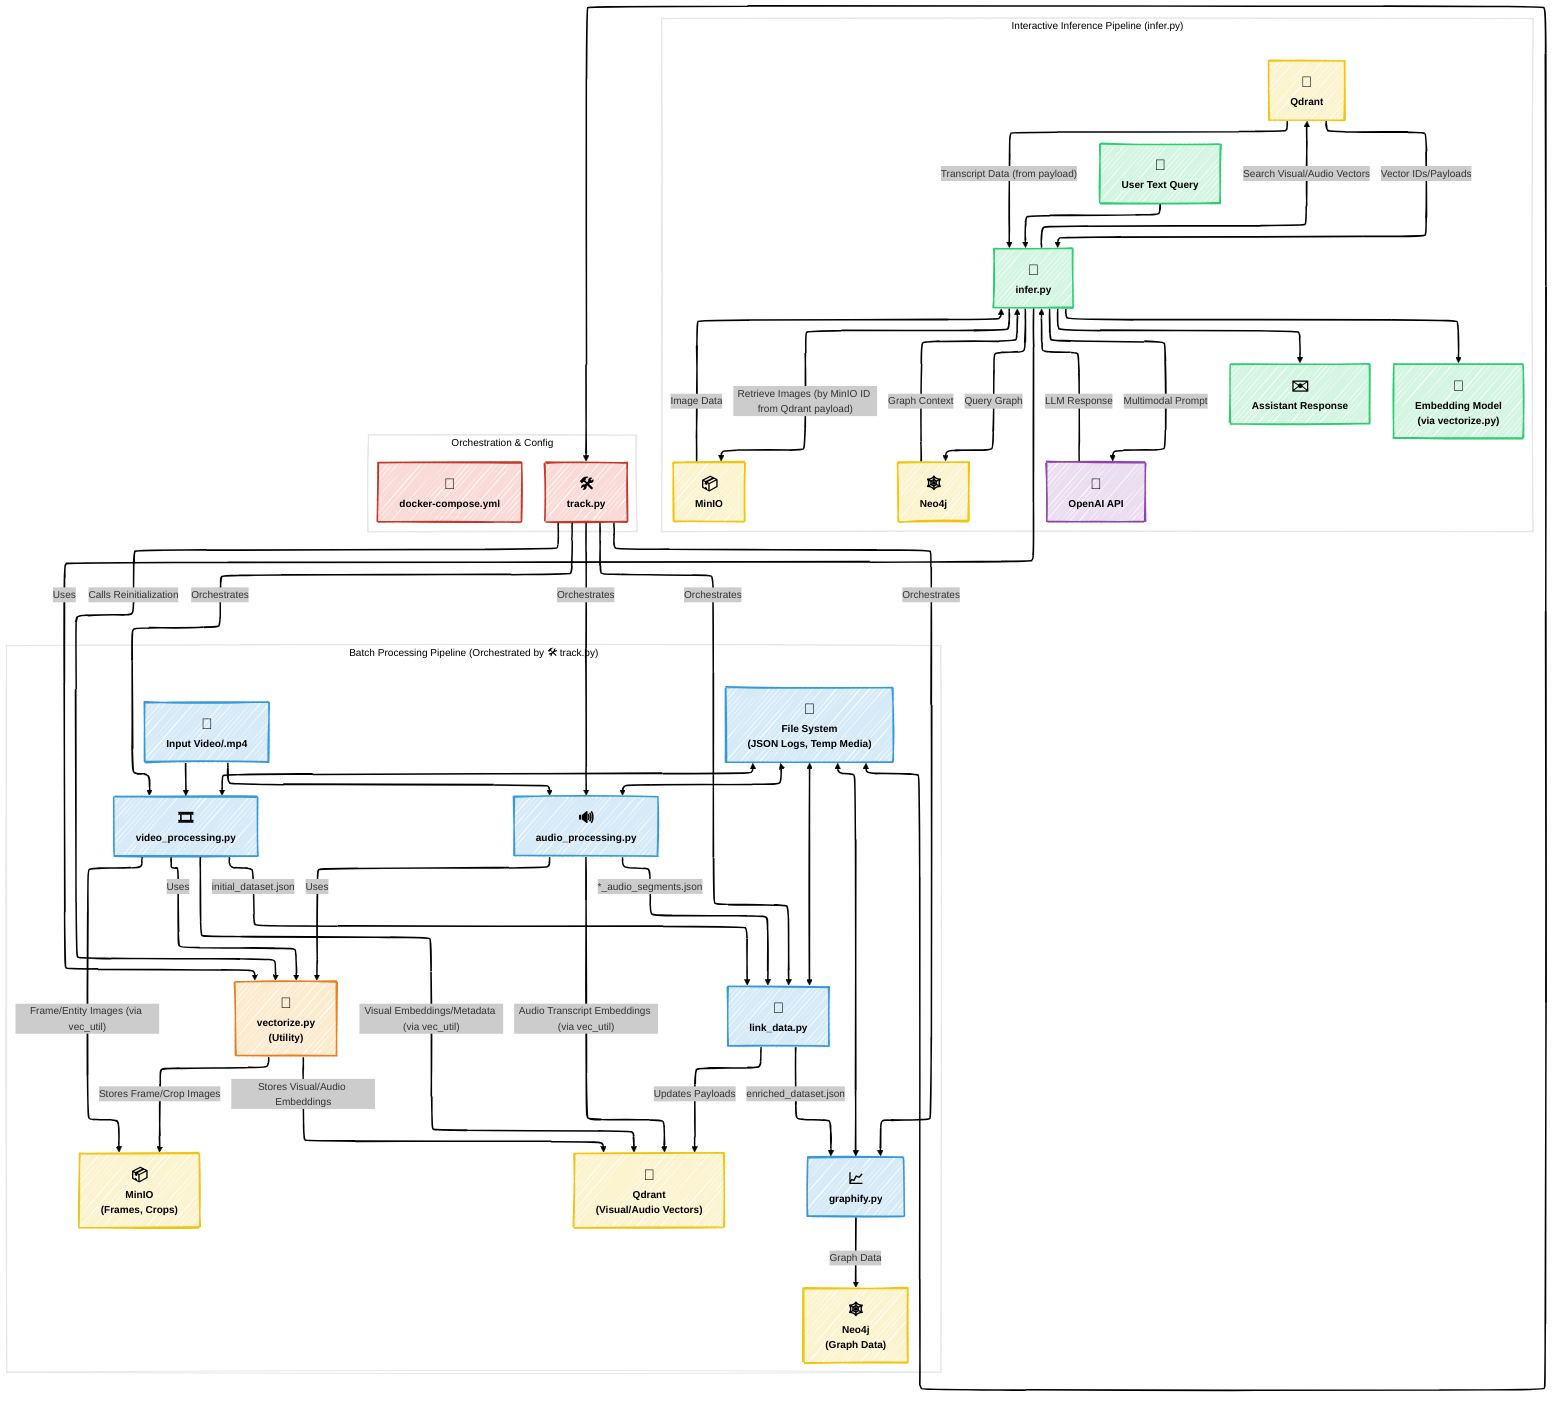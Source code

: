 ---
config:
  theme: neo
  look: handDrawn
  layout: elk
---
flowchart TD
 subgraph subGraph0["Batch Processing Pipeline (Orchestrated by 🛠️ track.py)"]
    direction LR
        raw_video@{ label: "<span style='font-size:1.5em'>🎥</span><br>Input Video/.mp4" }
        vp@{ label: "<span style='font-size:1.5em'>🎞️</span><br>video_processing.py" }
        ap@{ label: "<span style='font-size:1.5em'>🔊</span><br>audio_processing.py" }
        ld@{ label: "<span style='font-size:1.5em'>🔗</span><br>link_data.py" }
        gp@{ label: "<span style='font-size:1.5em'>📈</span><br>graphify.py" }
        vec_util@{ label: "<span style='font-size:1.5em'>🧬</span><br>vectorize.py<br>(Utility)" }
        minio_batch@{ label: "<span style='font-size:1.5em'>📦</span><br>MinIO<br>(Frames, Crops)" }
        qdrant_batch@{ label: "<span style='font-size:1.5em'>💾</span><br>Qdrant<br>(Visual/Audio Vectors)" }
        neo4j_batch@{ label: "<span style='font-size:1.5em'>🕸️</span><br>Neo4j<br>(Graph Data)" }
        fs_batch@{ label: "<span style='font-size:1.5em'>📂</span><br>File System<br>(JSON Logs, Temp Media)" }
  end
 subgraph subGraph1["Interactive Inference Pipeline (infer.py)"]
    direction LR
        user_query@{ label: "<span style='font-size:1.5em'>💬</span><br>User Text Query" }
        infer_py@{ label: "<span style='font-size:1.5em'>🧩</span><br>infer.py" }
        infer_embedding_model@{ label: "<span style='font-size:1.5em'>🔢</span><br>Embedding Model<br>(via vectorize.py)" }
        openai_api@{ label: "<span style='font-size:1.5em'>🤖</span><br>OpenAI API" }
        minio_infer@{ label: "<span style='font-size:1.5em'>📦</span><br>MinIO" }
        qdrant_infer@{ label: "<span style='font-size:1.5em'>💾</span><br>Qdrant" }
        neo4j_infer@{ label: "<span style='font-size:1.5em'>🕸️</span><br>Neo4j" }
        assistant_response@{ label: "<span style='font-size:1.5em'>✉️</span><br>Assistant Response" }
  end
 subgraph subGraph2["Orchestration & Config"]
        track_py@{ label: "<span style='font-size:1.5em'>🛠️</span><br>track.py" }
        docker_compose@{ label: "<span style='font-size:1.5em'>🐳</span><br>docker-compose.yml" }
  end

    raw_video --> vp
    raw_video --> ap

    vp -- Uses --> vec_util
    ap -- Uses --> vec_util
    infer_py -- Uses --> vec_util

    vec_util -- Stores Visual/Audio Embeddings --> qdrant_batch
    vec_util -- Stores Frame/Crop Images --> minio_batch

    vp -- "initial_dataset.json" --> ld
    vp -- Visual Embeddings/Metadata (via vec_util) --> qdrant_batch
    vp -- Frame/Entity Images (via vec_util) --> minio_batch
    
    ap -- "*_audio_segments.json" --> ld
    ap -- Audio Transcript Embeddings (via vec_util) --> qdrant_batch
    
    ld -- "enriched_dataset.json" --> gp
    ld -- Updates Payloads --> qdrant_batch
    
    gp -- Graph Data --> neo4j_batch
    
    fs_batch <--> vp 
    fs_batch <--> ap 
    fs_batch <--> ld 
    fs_batch <--> gp
    fs_batch <--> track_py

    user_query --> infer_py
    infer_py --> infer_embedding_model
    infer_py --> assistant_response
    
    infer_py -- Search Visual/Audio Vectors --> qdrant_infer
    qdrant_infer -- Vector IDs/Payloads --> infer_py
    
    infer_py -- Retrieve Images (by MinIO ID from Qdrant payload) --> minio_infer
    minio_infer -- Image Data --> infer_py
    
    qdrant_infer -- Transcript Data (from payload) --> infer_py 
    
    infer_py -- Query Graph --> neo4j_infer
    neo4j_infer -- Graph Context --> infer_py
    
    infer_py -- Multimodal Prompt --> openai_api
    openai_api -- LLM Response --> infer_py
    
    track_py -- Orchestrates --> vp
    track_py -- Orchestrates --> ap
    track_py -- Orchestrates --> ld
    track_py -- Orchestrates --> gp
    track_py -- Calls Reinitialization --> vec_util

    classDef batch fill:#D6EAF8,stroke:#3498DB,stroke-width:2px,color:black,font-weight:bold
    classDef infer fill:#D5F5E3,stroke:#2ECC71,stroke-width:2px,color:black,font-weight:bold
    classDef datastore fill:#FCF3CF,stroke:#F1C40F,stroke-width:2px,color:black,font-weight:bold
    classDef utility fill:#FDEBD0,stroke:#E67E22,stroke-width:2px,color:black,font-weight:bold
    classDef external fill:#EBDEF0,stroke:#8E44AD,stroke-width:2px,color:black,font-weight:bold
    classDef orchestrator fill:#FADBD8,stroke:#C0392B,stroke-width:2px,color:black,font-weight:bold

    class raw_video,vp,ap,ld,gp,fs_batch batch;
    class vec_util utility;
    class minio_batch,qdrant_batch,neo4j_batch datastore;
    class user_query,infer_py,infer_embedding_model,assistant_response infer;
    class openai_api external;
    class minio_infer,qdrant_infer,neo4j_infer datastore;
    class track_py orchestrator;
    class docker_compose orchestrator;